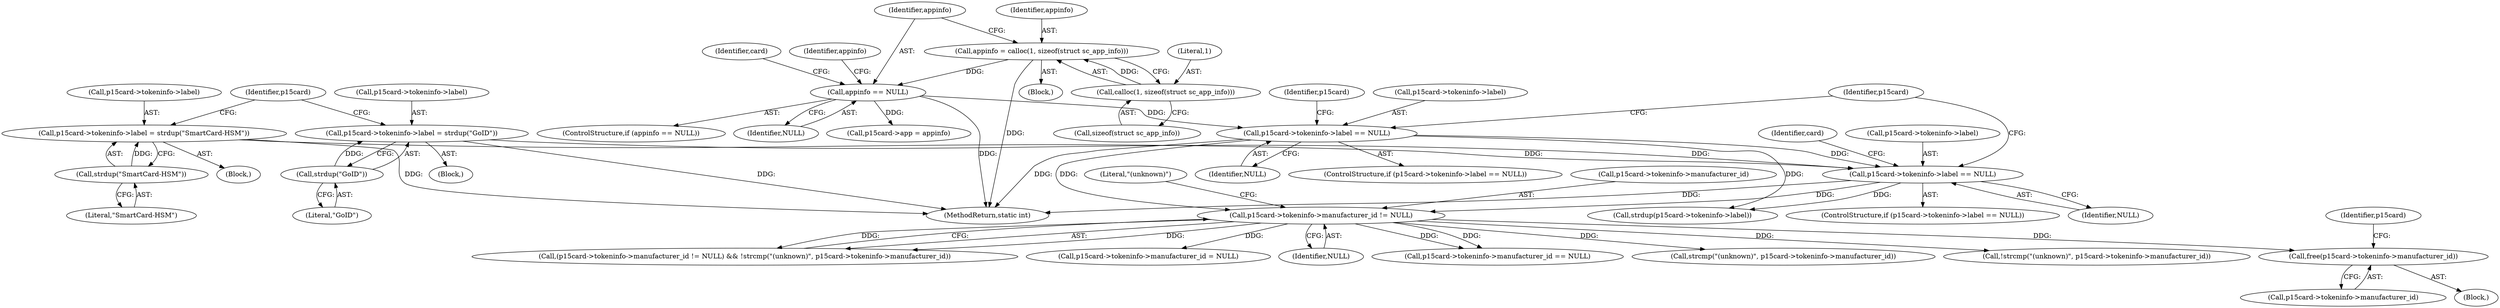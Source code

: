 digraph "0_OpenSC_360e95d45ac4123255a4c796db96337f332160ad#diff-d643a0fa169471dbf2912f4866dc49c5_6@API" {
"1000439" [label="(Call,free(p15card->tokeninfo->manufacturer_id))"];
"1000423" [label="(Call,p15card->tokeninfo->manufacturer_id != NULL)"];
"1000409" [label="(Call,p15card->tokeninfo->label == NULL)"];
"1000400" [label="(Call,p15card->tokeninfo->label = strdup(\"SmartCard-HSM\"))"];
"1000406" [label="(Call,strdup(\"SmartCard-HSM\"))"];
"1000390" [label="(Call,p15card->tokeninfo->label = strdup(\"GoID\"))"];
"1000396" [label="(Call,strdup(\"GoID\"))"];
"1000365" [label="(Call,p15card->tokeninfo->label == NULL)"];
"1000150" [label="(Call,appinfo == NULL)"];
"1000143" [label="(Call,appinfo = calloc(1, sizeof(struct sc_app_info)))"];
"1000145" [label="(Call,calloc(1, sizeof(struct sc_app_info)))"];
"1000423" [label="(Call,p15card->tokeninfo->manufacturer_id != NULL)"];
"1000401" [label="(Call,p15card->tokeninfo->label)"];
"1000430" [label="(Call,!strcmp(\"(unknown)\", p15card->tokeninfo->manufacturer_id))"];
"1000150" [label="(Call,appinfo == NULL)"];
"1000397" [label="(Literal,\"GoID\")"];
"1000156" [label="(Identifier,card)"];
"1000422" [label="(Call,(p15card->tokeninfo->manufacturer_id != NULL) && !strcmp(\"(unknown)\", p15card->tokeninfo->manufacturer_id))"];
"1000146" [label="(Literal,1)"];
"1001087" [label="(MethodReturn,static int)"];
"1000371" [label="(Identifier,NULL)"];
"1000161" [label="(Identifier,appinfo)"];
"1000378" [label="(Identifier,p15card)"];
"1000424" [label="(Call,p15card->tokeninfo->manufacturer_id)"];
"1000365" [label="(Call,p15card->tokeninfo->label == NULL)"];
"1000415" [label="(Identifier,NULL)"];
"1000448" [label="(Identifier,p15card)"];
"1000406" [label="(Call,strdup(\"SmartCard-HSM\"))"];
"1000107" [label="(Block,)"];
"1000143" [label="(Call,appinfo = calloc(1, sizeof(struct sc_app_info)))"];
"1000418" [label="(Identifier,card)"];
"1000445" [label="(Call,p15card->tokeninfo->manufacturer_id = NULL)"];
"1000407" [label="(Literal,\"SmartCard-HSM\")"];
"1000364" [label="(ControlStructure,if (p15card->tokeninfo->label == NULL))"];
"1000439" [label="(Call,free(p15card->tokeninfo->manufacturer_id))"];
"1000391" [label="(Call,p15card->tokeninfo->label)"];
"1000440" [label="(Call,p15card->tokeninfo->manufacturer_id)"];
"1000390" [label="(Call,p15card->tokeninfo->label = strdup(\"GoID\"))"];
"1000412" [label="(Identifier,p15card)"];
"1000396" [label="(Call,strdup(\"GoID\"))"];
"1000149" [label="(ControlStructure,if (appinfo == NULL))"];
"1000410" [label="(Call,p15card->tokeninfo->label)"];
"1000426" [label="(Identifier,p15card)"];
"1000389" [label="(Block,)"];
"1000366" [label="(Call,p15card->tokeninfo->label)"];
"1000432" [label="(Literal,\"(unknown)\")"];
"1000429" [label="(Identifier,NULL)"];
"1000399" [label="(Block,)"];
"1000408" [label="(ControlStructure,if (p15card->tokeninfo->label == NULL))"];
"1000400" [label="(Call,p15card->tokeninfo->label = strdup(\"SmartCard-HSM\"))"];
"1000151" [label="(Identifier,appinfo)"];
"1000145" [label="(Call,calloc(1, sizeof(struct sc_app_info)))"];
"1000453" [label="(Call,p15card->tokeninfo->manufacturer_id == NULL)"];
"1000147" [label="(Call,sizeof(struct sc_app_info))"];
"1000431" [label="(Call,strcmp(\"(unknown)\", p15card->tokeninfo->manufacturer_id))"];
"1000438" [label="(Block,)"];
"1000409" [label="(Call,p15card->tokeninfo->label == NULL)"];
"1000152" [label="(Identifier,NULL)"];
"1000513" [label="(Call,strdup(p15card->tokeninfo->label))"];
"1000144" [label="(Identifier,appinfo)"];
"1000171" [label="(Call,p15card->app = appinfo)"];
"1000439" -> "1000438"  [label="AST: "];
"1000439" -> "1000440"  [label="CFG: "];
"1000440" -> "1000439"  [label="AST: "];
"1000448" -> "1000439"  [label="CFG: "];
"1000423" -> "1000439"  [label="DDG: "];
"1000423" -> "1000422"  [label="AST: "];
"1000423" -> "1000429"  [label="CFG: "];
"1000424" -> "1000423"  [label="AST: "];
"1000429" -> "1000423"  [label="AST: "];
"1000432" -> "1000423"  [label="CFG: "];
"1000422" -> "1000423"  [label="CFG: "];
"1000423" -> "1000422"  [label="DDG: "];
"1000423" -> "1000422"  [label="DDG: "];
"1000409" -> "1000423"  [label="DDG: "];
"1000365" -> "1000423"  [label="DDG: "];
"1000423" -> "1000430"  [label="DDG: "];
"1000423" -> "1000431"  [label="DDG: "];
"1000423" -> "1000445"  [label="DDG: "];
"1000423" -> "1000453"  [label="DDG: "];
"1000423" -> "1000453"  [label="DDG: "];
"1000409" -> "1000408"  [label="AST: "];
"1000409" -> "1000415"  [label="CFG: "];
"1000410" -> "1000409"  [label="AST: "];
"1000415" -> "1000409"  [label="AST: "];
"1000418" -> "1000409"  [label="CFG: "];
"1000426" -> "1000409"  [label="CFG: "];
"1000409" -> "1001087"  [label="DDG: "];
"1000400" -> "1000409"  [label="DDG: "];
"1000390" -> "1000409"  [label="DDG: "];
"1000365" -> "1000409"  [label="DDG: "];
"1000409" -> "1000513"  [label="DDG: "];
"1000400" -> "1000399"  [label="AST: "];
"1000400" -> "1000406"  [label="CFG: "];
"1000401" -> "1000400"  [label="AST: "];
"1000406" -> "1000400"  [label="AST: "];
"1000412" -> "1000400"  [label="CFG: "];
"1000400" -> "1001087"  [label="DDG: "];
"1000406" -> "1000400"  [label="DDG: "];
"1000406" -> "1000407"  [label="CFG: "];
"1000407" -> "1000406"  [label="AST: "];
"1000390" -> "1000389"  [label="AST: "];
"1000390" -> "1000396"  [label="CFG: "];
"1000391" -> "1000390"  [label="AST: "];
"1000396" -> "1000390"  [label="AST: "];
"1000412" -> "1000390"  [label="CFG: "];
"1000390" -> "1001087"  [label="DDG: "];
"1000396" -> "1000390"  [label="DDG: "];
"1000396" -> "1000397"  [label="CFG: "];
"1000397" -> "1000396"  [label="AST: "];
"1000365" -> "1000364"  [label="AST: "];
"1000365" -> "1000371"  [label="CFG: "];
"1000366" -> "1000365"  [label="AST: "];
"1000371" -> "1000365"  [label="AST: "];
"1000378" -> "1000365"  [label="CFG: "];
"1000426" -> "1000365"  [label="CFG: "];
"1000365" -> "1001087"  [label="DDG: "];
"1000150" -> "1000365"  [label="DDG: "];
"1000365" -> "1000513"  [label="DDG: "];
"1000150" -> "1000149"  [label="AST: "];
"1000150" -> "1000152"  [label="CFG: "];
"1000151" -> "1000150"  [label="AST: "];
"1000152" -> "1000150"  [label="AST: "];
"1000156" -> "1000150"  [label="CFG: "];
"1000161" -> "1000150"  [label="CFG: "];
"1000150" -> "1001087"  [label="DDG: "];
"1000143" -> "1000150"  [label="DDG: "];
"1000150" -> "1000171"  [label="DDG: "];
"1000143" -> "1000107"  [label="AST: "];
"1000143" -> "1000145"  [label="CFG: "];
"1000144" -> "1000143"  [label="AST: "];
"1000145" -> "1000143"  [label="AST: "];
"1000151" -> "1000143"  [label="CFG: "];
"1000143" -> "1001087"  [label="DDG: "];
"1000145" -> "1000143"  [label="DDG: "];
"1000145" -> "1000147"  [label="CFG: "];
"1000146" -> "1000145"  [label="AST: "];
"1000147" -> "1000145"  [label="AST: "];
}
